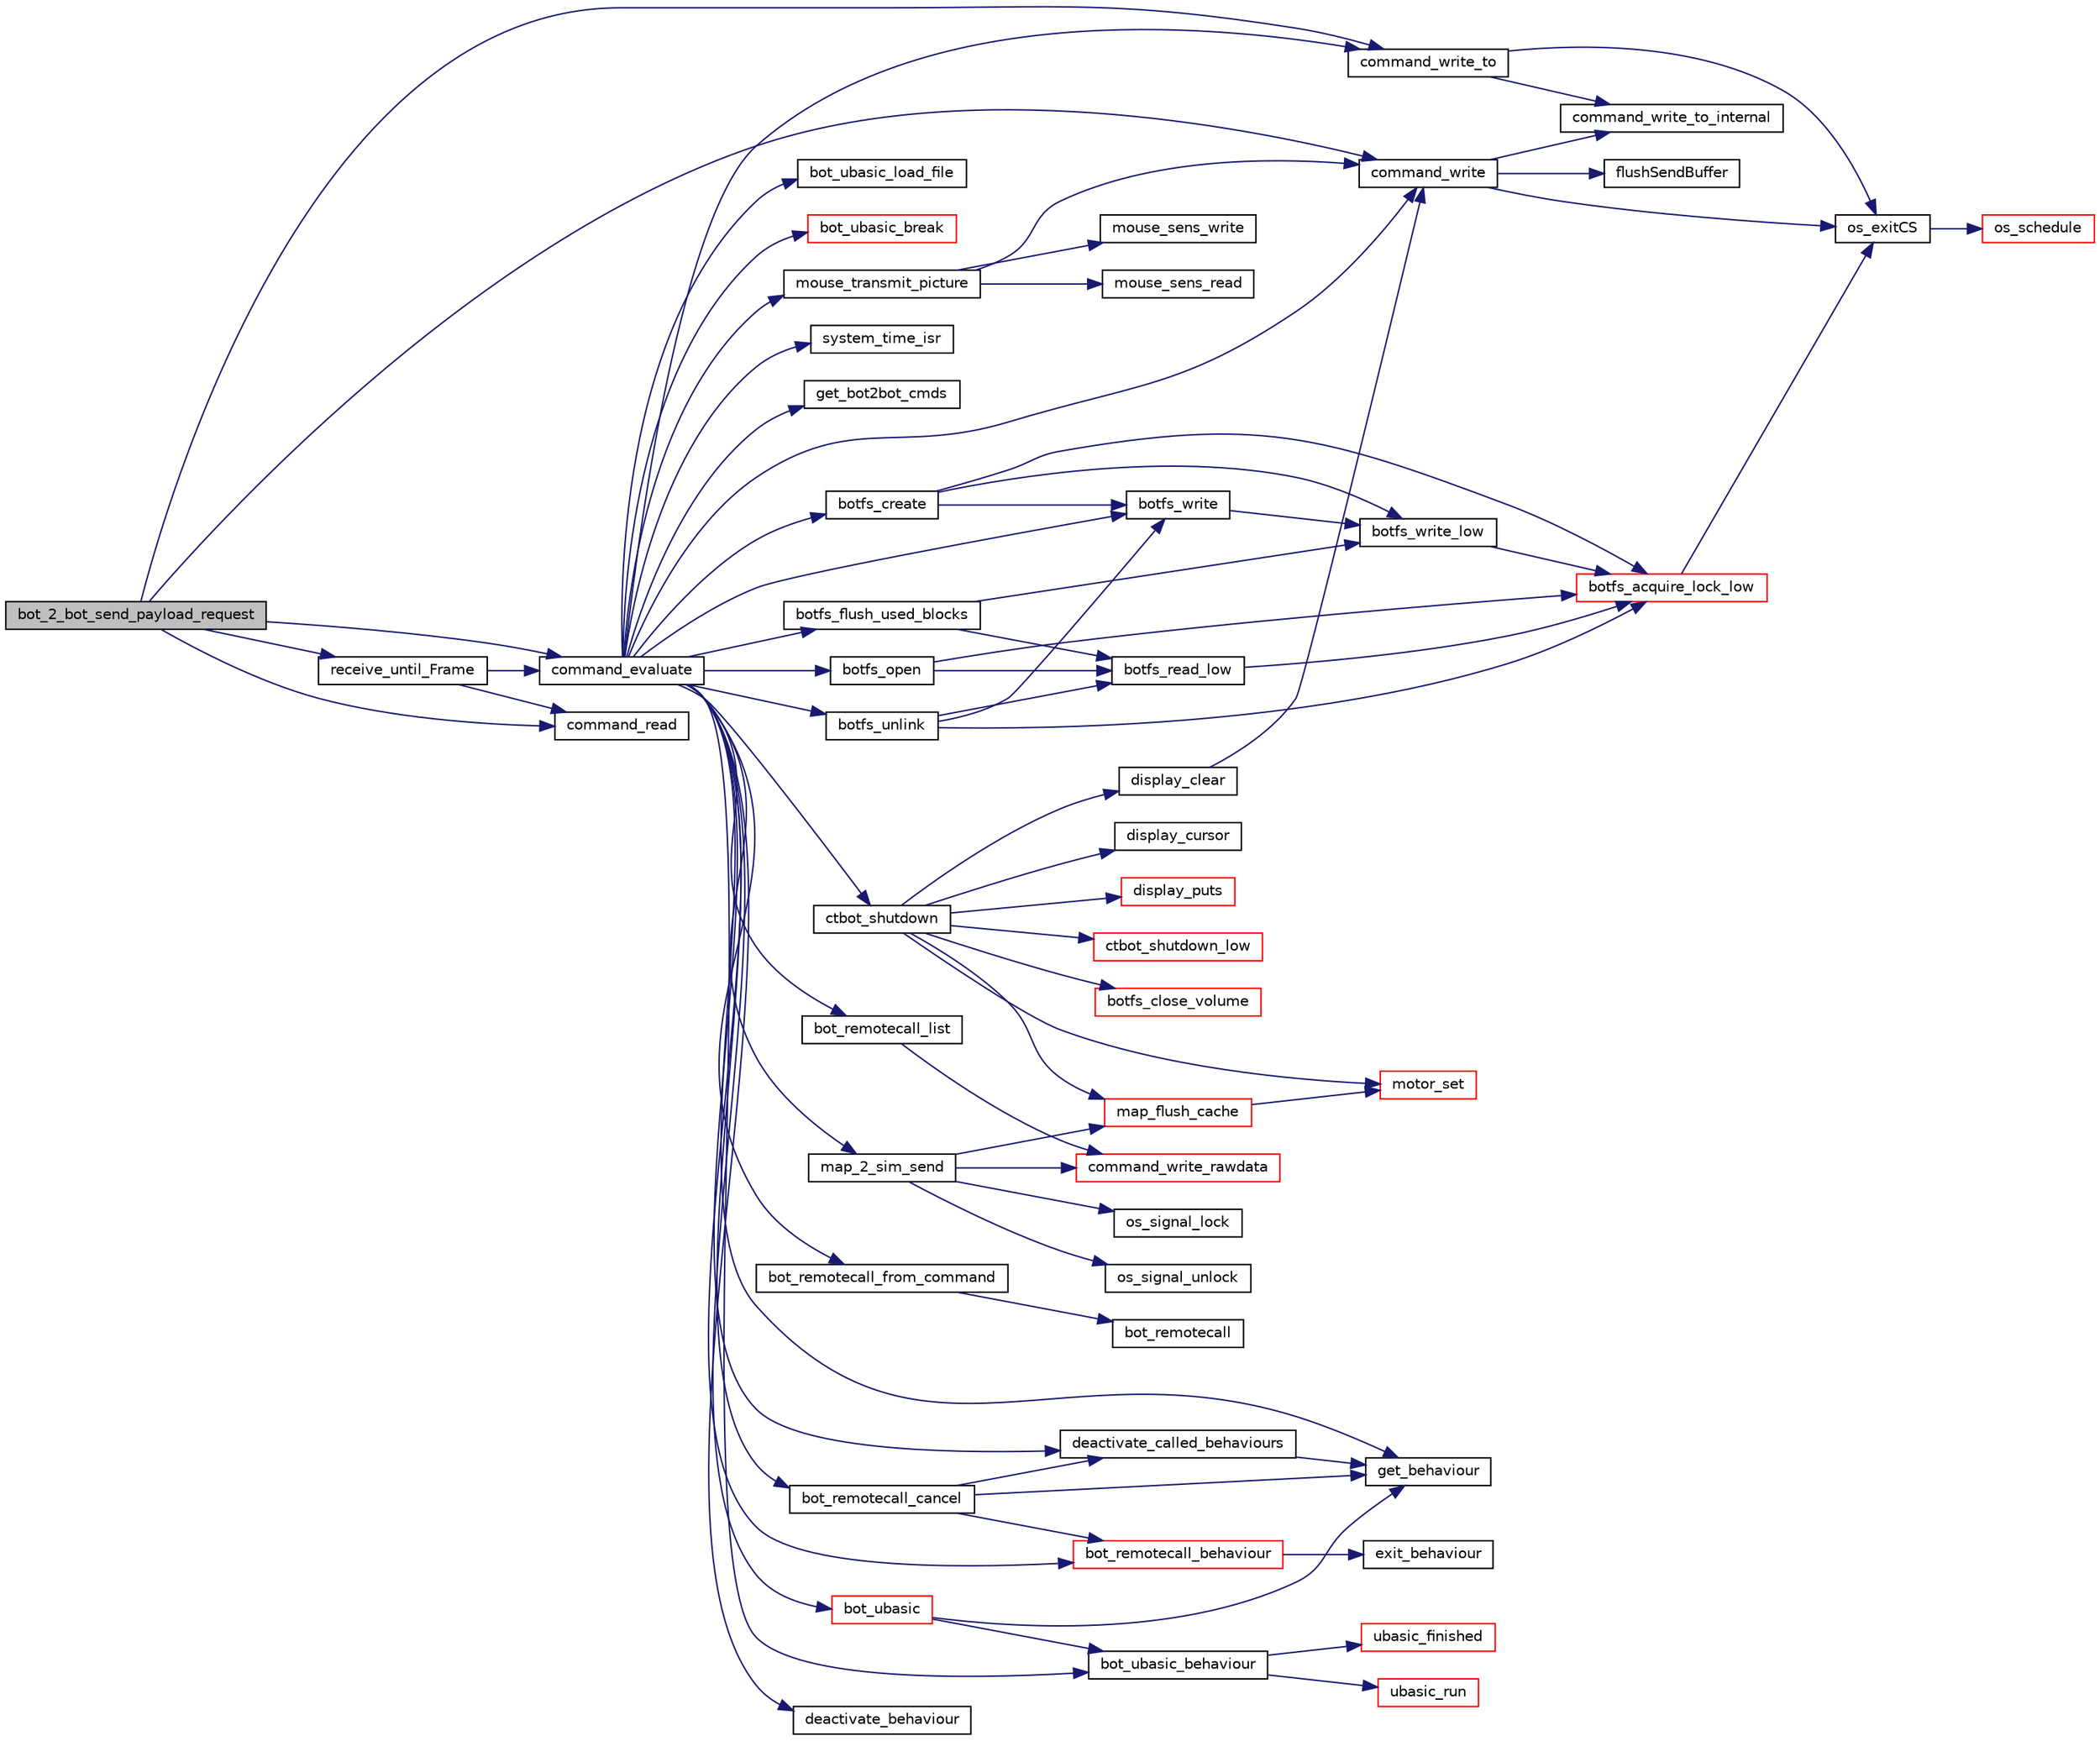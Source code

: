 digraph G
{
  edge [fontname="Helvetica",fontsize="10",labelfontname="Helvetica",labelfontsize="10"];
  node [fontname="Helvetica",fontsize="10",shape=record];
  rankdir="LR";
  Node1 [label="bot_2_bot_send_payload_request",height=0.2,width=0.4,color="black", fillcolor="grey75", style="filled" fontcolor="black"];
  Node1 -> Node2 [color="midnightblue",fontsize="10",style="solid",fontname="Helvetica"];
  Node2 [label="command_write_to",height=0.2,width=0.4,color="black", fillcolor="white", style="filled",URL="$command_8c.html#a895fa93386026b4934625541b4faf2a0"];
  Node2 -> Node3 [color="midnightblue",fontsize="10",style="solid",fontname="Helvetica"];
  Node3 [label="command_write_to_internal",height=0.2,width=0.4,color="black", fillcolor="white", style="filled",URL="$command_8c.html#a428cf92e37fc9bbc0ffc48912c3022ac"];
  Node2 -> Node4 [color="midnightblue",fontsize="10",style="solid",fontname="Helvetica"];
  Node4 [label="os_exitCS",height=0.2,width=0.4,color="black", fillcolor="white", style="filled",URL="$os__thread_8h.html#a146cd9b383b02d8e5424e2de5bfdf7e1"];
  Node4 -> Node5 [color="midnightblue",fontsize="10",style="solid",fontname="Helvetica"];
  Node5 [label="os_schedule",height=0.2,width=0.4,color="red", fillcolor="white", style="filled",URL="$os__scheduler_8h.html#aaf0ea29568109bcdfb1d527f223accad"];
  Node1 -> Node6 [color="midnightblue",fontsize="10",style="solid",fontname="Helvetica"];
  Node6 [label="command_write",height=0.2,width=0.4,color="black", fillcolor="white", style="filled",URL="$command_8c.html#a419b75ed34551408822d9caee3cd5206"];
  Node6 -> Node3 [color="midnightblue",fontsize="10",style="solid",fontname="Helvetica"];
  Node6 -> Node7 [color="midnightblue",fontsize="10",style="solid",fontname="Helvetica"];
  Node7 [label="flushSendBuffer",height=0.2,width=0.4,color="black", fillcolor="white", style="filled",URL="$tcp_8h.html#aae71e1682727310afab282923a80c968"];
  Node6 -> Node4 [color="midnightblue",fontsize="10",style="solid",fontname="Helvetica"];
  Node1 -> Node8 [color="midnightblue",fontsize="10",style="solid",fontname="Helvetica"];
  Node8 [label="command_read",height=0.2,width=0.4,color="black", fillcolor="white", style="filled",URL="$command_8c.html#a710f03c0bca16a1965fc97647f41ee06"];
  Node1 -> Node9 [color="midnightblue",fontsize="10",style="solid",fontname="Helvetica"];
  Node9 [label="command_evaluate",height=0.2,width=0.4,color="black", fillcolor="white", style="filled",URL="$command_8c.html#a368e349402920fcd2cafc0eeaea97041"];
  Node9 -> Node6 [color="midnightblue",fontsize="10",style="solid",fontname="Helvetica"];
  Node9 -> Node2 [color="midnightblue",fontsize="10",style="solid",fontname="Helvetica"];
  Node9 -> Node10 [color="midnightblue",fontsize="10",style="solid",fontname="Helvetica"];
  Node10 [label="mouse_transmit_picture",height=0.2,width=0.4,color="black", fillcolor="white", style="filled",URL="$mouse_8h.html#a75e23740c984cb8bfcdd97275c01a69a"];
  Node10 -> Node11 [color="midnightblue",fontsize="10",style="solid",fontname="Helvetica"];
  Node11 [label="mouse_sens_write",height=0.2,width=0.4,color="black", fillcolor="white", style="filled",URL="$mouse_8h.html#aa89f9dd6dc0633b39cf52518e904a40e"];
  Node10 -> Node6 [color="midnightblue",fontsize="10",style="solid",fontname="Helvetica"];
  Node10 -> Node12 [color="midnightblue",fontsize="10",style="solid",fontname="Helvetica"];
  Node12 [label="mouse_sens_read",height=0.2,width=0.4,color="black", fillcolor="white", style="filled",URL="$mouse_8h.html#a51b8066f598e2adc8679ddd77f3d1a8b"];
  Node9 -> Node13 [color="midnightblue",fontsize="10",style="solid",fontname="Helvetica"];
  Node13 [label="bot_remotecall_list",height=0.2,width=0.4,color="black", fillcolor="white", style="filled",URL="$behaviour__remotecall_8c.html#a6e58a88e7c3aaf40d4f78c9f5c14653b",tooltip="Listet alle verfuegbaren Remote-Calls auf und verschickt sie als einzelne Kommandos."];
  Node13 -> Node14 [color="midnightblue",fontsize="10",style="solid",fontname="Helvetica"];
  Node14 [label="command_write_rawdata",height=0.2,width=0.4,color="red", fillcolor="white", style="filled",URL="$command_8c.html#a1497433f9f7384b363203b7bfd3bfe28"];
  Node9 -> Node15 [color="midnightblue",fontsize="10",style="solid",fontname="Helvetica"];
  Node15 [label="bot_remotecall_from_command",height=0.2,width=0.4,color="black", fillcolor="white", style="filled",URL="$behaviour__remotecall_8c.html#a2d4d5ffc85a46ea33524f7afc2ff01fb",tooltip="Fuehrt einen RemoteCall aus."];
  Node15 -> Node16 [color="midnightblue",fontsize="10",style="solid",fontname="Helvetica"];
  Node16 [label="bot_remotecall",height=0.2,width=0.4,color="black", fillcolor="white", style="filled",URL="$behaviour__remotecall_8c.html#ac29918eefe5051bf14524c1d41a4be2a",tooltip="Fuehrt einen RemoteCall aus."];
  Node9 -> Node17 [color="midnightblue",fontsize="10",style="solid",fontname="Helvetica"];
  Node17 [label="bot_remotecall_cancel",height=0.2,width=0.4,color="black", fillcolor="white", style="filled",URL="$behaviour__remotecall_8c.html#abffe83c4d73ee63ce716fa22b67d0d3b",tooltip="Bricht einen laufenden RemoteCall ab."];
  Node17 -> Node18 [color="midnightblue",fontsize="10",style="solid",fontname="Helvetica"];
  Node18 [label="get_behaviour",height=0.2,width=0.4,color="black", fillcolor="white", style="filled",URL="$bot-logic_8c.html#a11e7a95fd56f9703bd2bd9c61300df6c",tooltip="Liefert das Verhalten zurueck, welches durch function implementiert ist."];
  Node17 -> Node19 [color="midnightblue",fontsize="10",style="solid",fontname="Helvetica"];
  Node19 [label="bot_remotecall_behaviour",height=0.2,width=0.4,color="red", fillcolor="white", style="filled",URL="$behaviour__remotecall_8c.html#a471b777ece29bb0d0149ef4ac6241945",tooltip="Dieses Verhalten kuemmert sich darum die Verhalten, die von aussen angefragt wurden zu starten und li..."];
  Node19 -> Node20 [color="midnightblue",fontsize="10",style="solid",fontname="Helvetica"];
  Node20 [label="exit_behaviour",height=0.2,width=0.4,color="black", fillcolor="white", style="filled",URL="$bot-logic_8c.html#ae957e610d7a3b2034084f87277a319de",tooltip="Kehrt zum aufrufenden Verhalten zurueck und setzt den Status auf Erfolg oder Misserfolg."];
  Node17 -> Node21 [color="midnightblue",fontsize="10",style="solid",fontname="Helvetica"];
  Node21 [label="deactivate_called_behaviours",height=0.2,width=0.4,color="black", fillcolor="white", style="filled",URL="$bot-logic_8c.html#a7f318ddb329eb66eb8ac6053e65b415f",tooltip="Deaktiviert alle von diesem Verhalten aufgerufenen Verhalten."];
  Node21 -> Node18 [color="midnightblue",fontsize="10",style="solid",fontname="Helvetica"];
  Node9 -> Node22 [color="midnightblue",fontsize="10",style="solid",fontname="Helvetica"];
  Node22 [label="map_2_sim_send",height=0.2,width=0.4,color="black", fillcolor="white", style="filled",URL="$map_8c.html#aece4d0dc94340ae683c9837c9895270f"];
  Node22 -> Node23 [color="midnightblue",fontsize="10",style="solid",fontname="Helvetica"];
  Node23 [label="map_flush_cache",height=0.2,width=0.4,color="red", fillcolor="white", style="filled",URL="$map_8c.html#a5c151bce0e665ee98fac1465d692fef0"];
  Node23 -> Node24 [color="midnightblue",fontsize="10",style="solid",fontname="Helvetica"];
  Node24 [label="motor_set",height=0.2,width=0.4,color="red", fillcolor="white", style="filled",URL="$motor_8c.html#a7d55b2e4a37c91e150513b2c87577750",tooltip="Direkter Zugriff auf den Motor."];
  Node22 -> Node25 [color="midnightblue",fontsize="10",style="solid",fontname="Helvetica"];
  Node25 [label="os_signal_lock",height=0.2,width=0.4,color="black", fillcolor="white", style="filled",URL="$os__thread__pc_8c.html#ae59b1320daae9dc263c512b326e91c00"];
  Node22 -> Node14 [color="midnightblue",fontsize="10",style="solid",fontname="Helvetica"];
  Node22 -> Node26 [color="midnightblue",fontsize="10",style="solid",fontname="Helvetica"];
  Node26 [label="os_signal_unlock",height=0.2,width=0.4,color="black", fillcolor="white", style="filled",URL="$os__thread__pc_8c.html#aa0b166109be9754de9b8b863b8d197c7"];
  Node9 -> Node27 [color="midnightblue",fontsize="10",style="solid",fontname="Helvetica"];
  Node27 [label="ctbot_shutdown",height=0.2,width=0.4,color="black", fillcolor="white", style="filled",URL="$botcontrol_8c.html#a4a9dbbb1ed8909570afc5eb7afce42b4",tooltip="Faehrt den Bot sauber herunter."];
  Node27 -> Node24 [color="midnightblue",fontsize="10",style="solid",fontname="Helvetica"];
  Node27 -> Node23 [color="midnightblue",fontsize="10",style="solid",fontname="Helvetica"];
  Node27 -> Node28 [color="midnightblue",fontsize="10",style="solid",fontname="Helvetica"];
  Node28 [label="botfs_close_volume",height=0.2,width=0.4,color="red", fillcolor="white", style="filled",URL="$botfs_8c.html#a186480cb74d92ebd01adbd2e2535a631",tooltip="Beendet BotFS sauber."];
  Node27 -> Node29 [color="midnightblue",fontsize="10",style="solid",fontname="Helvetica"];
  Node29 [label="display_clear",height=0.2,width=0.4,color="black", fillcolor="white", style="filled",URL="$display_8h.html#a336e8b1e4fcf1785ec84e0eed492c418",tooltip="Loescht das ganze Display."];
  Node29 -> Node6 [color="midnightblue",fontsize="10",style="solid",fontname="Helvetica"];
  Node27 -> Node30 [color="midnightblue",fontsize="10",style="solid",fontname="Helvetica"];
  Node30 [label="display_cursor",height=0.2,width=0.4,color="black", fillcolor="white", style="filled",URL="$display_8h.html#ad5109335e4419b07f4d9f73db290f2eb"];
  Node27 -> Node31 [color="midnightblue",fontsize="10",style="solid",fontname="Helvetica"];
  Node31 [label="display_puts",height=0.2,width=0.4,color="red", fillcolor="white", style="filled",URL="$display_8h.html#ac5ba4c9512c407150e76ef8b97910271"];
  Node27 -> Node32 [color="midnightblue",fontsize="10",style="solid",fontname="Helvetica"];
  Node32 [label="ctbot_shutdown_low",height=0.2,width=0.4,color="red", fillcolor="white", style="filled",URL="$init_8h.html#a803271a98fc0cdc3654f4875407f8508",tooltip="Faehrt den low-level Code des Bots sauber herunter."];
  Node9 -> Node33 [color="midnightblue",fontsize="10",style="solid",fontname="Helvetica"];
  Node33 [label="botfs_unlink",height=0.2,width=0.4,color="black", fillcolor="white", style="filled",URL="$botfs_8c.html#a51db2e9a9426dc9edb351cc81edd7a70",tooltip="Entfernt eine Datei."];
  Node33 -> Node34 [color="midnightblue",fontsize="10",style="solid",fontname="Helvetica"];
  Node34 [label="botfs_acquire_lock_low",height=0.2,width=0.4,color="red", fillcolor="white", style="filled",URL="$botfs-low_8h.html#aed0ed8d94dc7c058a4cb0ae26d0f59ff",tooltip="Wartet, bis ein Mutex verfuegbar ist und sperrt es dann."];
  Node34 -> Node4 [color="midnightblue",fontsize="10",style="solid",fontname="Helvetica"];
  Node33 -> Node35 [color="midnightblue",fontsize="10",style="solid",fontname="Helvetica"];
  Node35 [label="botfs_write",height=0.2,width=0.4,color="black", fillcolor="white", style="filled",URL="$botfs_8c.html#afe7539a83c840b120ef8996557fd0e9a",tooltip="Schreibt BOTFS_BLOCK_SIZE Bytes aus einem Puffer in eine Datei."];
  Node35 -> Node36 [color="midnightblue",fontsize="10",style="solid",fontname="Helvetica"];
  Node36 [label="botfs_write_low",height=0.2,width=0.4,color="black", fillcolor="white", style="filled",URL="$botfs-low_8h.html#a9a7b80bf15c3207b2facd474d23a7f96",tooltip="Schreibt einen BOTFS_BLOCK_SIZE Byte grossen Block."];
  Node36 -> Node34 [color="midnightblue",fontsize="10",style="solid",fontname="Helvetica"];
  Node33 -> Node37 [color="midnightblue",fontsize="10",style="solid",fontname="Helvetica"];
  Node37 [label="botfs_read_low",height=0.2,width=0.4,color="black", fillcolor="white", style="filled",URL="$botfs-low_8h.html#ad79b36f6afd1740d03f6551a2418e733",tooltip="Liest einen BOTFS_BLOCK_SIZE Byte grossen Block."];
  Node37 -> Node34 [color="midnightblue",fontsize="10",style="solid",fontname="Helvetica"];
  Node9 -> Node38 [color="midnightblue",fontsize="10",style="solid",fontname="Helvetica"];
  Node38 [label="botfs_create",height=0.2,width=0.4,color="black", fillcolor="white", style="filled",URL="$botfs_8c.html#a5eab2bbbace8faac17e9a9a35719d89a",tooltip="Legt eine neue Datei an."];
  Node38 -> Node34 [color="midnightblue",fontsize="10",style="solid",fontname="Helvetica"];
  Node38 -> Node35 [color="midnightblue",fontsize="10",style="solid",fontname="Helvetica"];
  Node38 -> Node36 [color="midnightblue",fontsize="10",style="solid",fontname="Helvetica"];
  Node9 -> Node39 [color="midnightblue",fontsize="10",style="solid",fontname="Helvetica"];
  Node39 [label="botfs_open",height=0.2,width=0.4,color="black", fillcolor="white", style="filled",URL="$botfs_8c.html#aad0605bba52a09999f158cb2e371a5de",tooltip="Oeffnet eine Datei."];
  Node39 -> Node34 [color="midnightblue",fontsize="10",style="solid",fontname="Helvetica"];
  Node39 -> Node37 [color="midnightblue",fontsize="10",style="solid",fontname="Helvetica"];
  Node9 -> Node18 [color="midnightblue",fontsize="10",style="solid",fontname="Helvetica"];
  Node9 -> Node40 [color="midnightblue",fontsize="10",style="solid",fontname="Helvetica"];
  Node40 [label="bot_ubasic_behaviour",height=0.2,width=0.4,color="black", fillcolor="white", style="filled",URL="$behaviour__ubasic_8c.html#a027e9064dff19f31ba6e62721032147f",tooltip="uBasic als ct-Bot Verhalten"];
  Node40 -> Node41 [color="midnightblue",fontsize="10",style="solid",fontname="Helvetica"];
  Node41 [label="ubasic_run",height=0.2,width=0.4,color="red", fillcolor="white", style="filled",URL="$ubasic_8c.html#acb3f04a1e0f6cbd21eb0350d8b06ec45"];
  Node40 -> Node42 [color="midnightblue",fontsize="10",style="solid",fontname="Helvetica"];
  Node42 [label="ubasic_finished",height=0.2,width=0.4,color="red", fillcolor="white", style="filled",URL="$ubasic_8c.html#a1bcc0f8a7044110cfccad3faf818d5af"];
  Node9 -> Node21 [color="midnightblue",fontsize="10",style="solid",fontname="Helvetica"];
  Node9 -> Node43 [color="midnightblue",fontsize="10",style="solid",fontname="Helvetica"];
  Node43 [label="deactivate_behaviour",height=0.2,width=0.4,color="black", fillcolor="white", style="filled",URL="$bot-logic_8c.html#a03b8247dc4df0a3b5fd29d42a5cdc88e",tooltip="Deaktiviert ein Verhalten."];
  Node9 -> Node19 [color="midnightblue",fontsize="10",style="solid",fontname="Helvetica"];
  Node9 -> Node44 [color="midnightblue",fontsize="10",style="solid",fontname="Helvetica"];
  Node44 [label="bot_ubasic_load_file",height=0.2,width=0.4,color="black", fillcolor="white", style="filled",URL="$behaviour__ubasic_8c.html#a7edc7f1641039d97224645cf4282bdb3",tooltip="Laedt ein uBasic-Programm aus deiner BotFS-Datei."];
  Node9 -> Node35 [color="midnightblue",fontsize="10",style="solid",fontname="Helvetica"];
  Node9 -> Node45 [color="midnightblue",fontsize="10",style="solid",fontname="Helvetica"];
  Node45 [label="botfs_flush_used_blocks",height=0.2,width=0.4,color="black", fillcolor="white", style="filled",URL="$botfs_8c.html#a5964332bb5b66e2201b3a6b26935e1af",tooltip="Schreibt die Information ueber benutzte Bloecke in den Datei-Header."];
  Node45 -> Node37 [color="midnightblue",fontsize="10",style="solid",fontname="Helvetica"];
  Node45 -> Node36 [color="midnightblue",fontsize="10",style="solid",fontname="Helvetica"];
  Node9 -> Node46 [color="midnightblue",fontsize="10",style="solid",fontname="Helvetica"];
  Node46 [label="bot_ubasic",height=0.2,width=0.4,color="red", fillcolor="white", style="filled",URL="$behaviour__ubasic_8c.html#ae7fbc68b2c593466925c26ad8538f71f",tooltip="Startet das uBasic-Verhalten."];
  Node46 -> Node40 [color="midnightblue",fontsize="10",style="solid",fontname="Helvetica"];
  Node46 -> Node18 [color="midnightblue",fontsize="10",style="solid",fontname="Helvetica"];
  Node9 -> Node47 [color="midnightblue",fontsize="10",style="solid",fontname="Helvetica"];
  Node47 [label="bot_ubasic_break",height=0.2,width=0.4,color="red", fillcolor="white", style="filled",URL="$behaviour__ubasic_8c.html#a9101526687481802c56146ccc7e5aae8",tooltip="bricht das aktuelle Basic-Programm ab"];
  Node9 -> Node48 [color="midnightblue",fontsize="10",style="solid",fontname="Helvetica"];
  Node48 [label="system_time_isr",height=0.2,width=0.4,color="black", fillcolor="white", style="filled",URL="$timer_8h.html#a66fc6b2428ce4b7312cae6478361be52"];
  Node9 -> Node49 [color="midnightblue",fontsize="10",style="solid",fontname="Helvetica"];
  Node49 [label="get_bot2bot_cmds",height=0.2,width=0.4,color="black", fillcolor="white", style="filled",URL="$bot-2-bot_8c.html#a095321a598cc4dbfa87bafd2384ed3e0"];
  Node1 -> Node50 [color="midnightblue",fontsize="10",style="solid",fontname="Helvetica"];
  Node50 [label="receive_until_Frame",height=0.2,width=0.4,color="black", fillcolor="white", style="filled",URL="$bot-2-sim__pc_8c.html#a9526ad76a1b84a59797e5391c3cadea1"];
  Node50 -> Node8 [color="midnightblue",fontsize="10",style="solid",fontname="Helvetica"];
  Node50 -> Node9 [color="midnightblue",fontsize="10",style="solid",fontname="Helvetica"];
}
